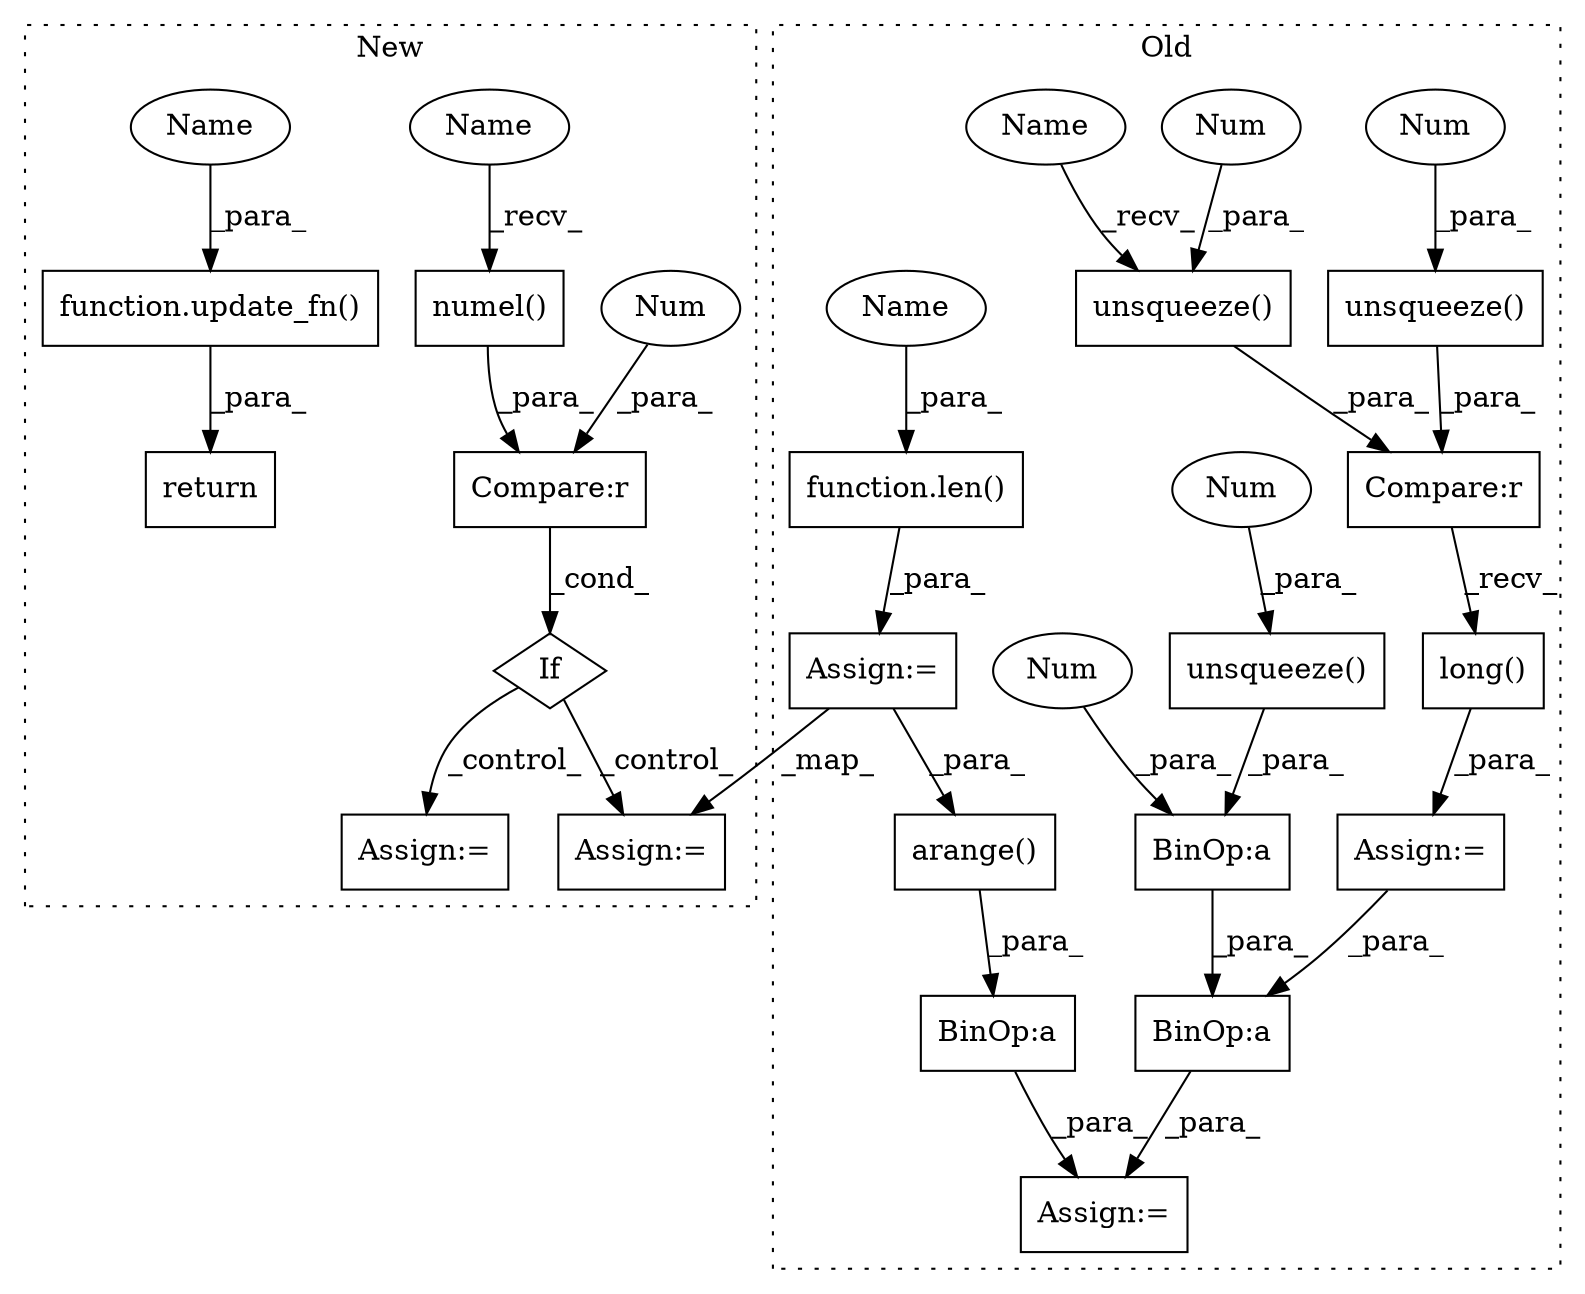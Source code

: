 digraph G {
subgraph cluster0 {
1 [label="unsqueeze()" a="75" s="7943,7965" l="21,1" shape="box"];
3 [label="Num" a="76" s="7964" l="1" shape="ellipse"];
4 [label="Assign:=" a="68" s="8119" l="3" shape="box"];
5 [label="unsqueeze()" a="75" s="7920,7938" l="16,1" shape="box"];
6 [label="Num" a="76" s="7936" l="2" shape="ellipse"];
11 [label="BinOp:a" a="82" s="8039" l="3" shape="box"];
12 [label="BinOp:a" a="82" s="8035" l="3" shape="box"];
13 [label="BinOp:a" a="82" s="8066" l="3" shape="box"];
14 [label="arange()" a="75" s="8069,8087" l="13,23" shape="box"];
15 [label="function.len()" a="75" s="7889,7903" l="4,1" shape="box"];
16 [label="long()" a="75" s="7919" l="55" shape="box"];
18 [label="Num" a="76" s="8038" l="1" shape="ellipse"];
19 [label="Assign:=" a="68" s="7886" l="3" shape="box"];
21 [label="Compare:r" a="40" s="7919" l="48" shape="box"];
22 [label="unsqueeze()" a="75" s="8042,8061" l="17,1" shape="box"];
23 [label="Num" a="76" s="8059" l="2" shape="ellipse"];
24 [label="Assign:=" a="68" s="7916" l="3" shape="box"];
28 [label="Name" a="87" s="7943" l="10" shape="ellipse"];
29 [label="Name" a="87" s="7893" l="10" shape="ellipse"];
label = "Old";
style="dotted";
}
subgraph cluster1 {
2 [label="numel()" a="75" s="7884" l="13" shape="box"];
7 [label="If" a="96" s="7881" l="3" shape="diamond"];
8 [label="Compare:r" a="40" s="7884" l="23" shape="box"];
9 [label="Num" a="76" s="7901" l="6" shape="ellipse"];
10 [label="Assign:=" a="68" s="8005" l="3" shape="box"];
17 [label="function.update_fn()" a="75" s="8062,8097" l="10,1" shape="box"];
20 [label="Assign:=" a="68" s="7926" l="3" shape="box"];
25 [label="return" a="93" s="8055" l="7" shape="box"];
26 [label="Name" a="87" s="7884" l="5" shape="ellipse"];
27 [label="Name" a="87" s="8072" l="5" shape="ellipse"];
label = "New";
style="dotted";
}
1 -> 21 [label="_para_"];
2 -> 8 [label="_para_"];
3 -> 1 [label="_para_"];
5 -> 21 [label="_para_"];
6 -> 5 [label="_para_"];
7 -> 10 [label="_control_"];
7 -> 20 [label="_control_"];
8 -> 7 [label="_cond_"];
9 -> 8 [label="_para_"];
11 -> 12 [label="_para_"];
12 -> 4 [label="_para_"];
13 -> 4 [label="_para_"];
14 -> 13 [label="_para_"];
15 -> 19 [label="_para_"];
16 -> 24 [label="_para_"];
17 -> 25 [label="_para_"];
18 -> 11 [label="_para_"];
19 -> 14 [label="_para_"];
19 -> 20 [label="_map_"];
21 -> 16 [label="_recv_"];
22 -> 11 [label="_para_"];
23 -> 22 [label="_para_"];
24 -> 12 [label="_para_"];
26 -> 2 [label="_recv_"];
27 -> 17 [label="_para_"];
28 -> 1 [label="_recv_"];
29 -> 15 [label="_para_"];
}